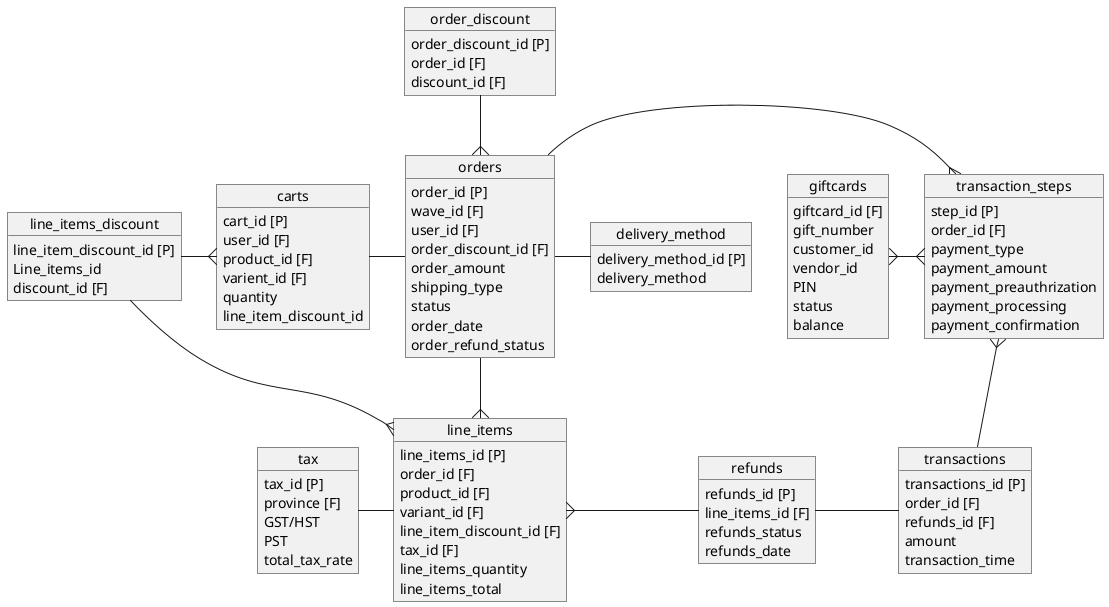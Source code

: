 @startuml
object orders {
    order_id [P]
    wave_id [F]
    user_id [F]
    order_discount_id [F]
    order_amount
    shipping_type 
    status 
    order_date
    order_refund_status
    }


object line_items{
    line_items_id [P]
    order_id [F]
    product_id [F]
    variant_id [F]
    line_item_discount_id [F]
    tax_id [F]
    line_items_quantity
    line_items_total
    }


object tax{
    tax_id [P]
    province [F]
    GST/HST
    PST
    total_tax_rate
    }


object refunds{
    refunds_id [P]
    line_items_id [F]
    refunds_status 
    refunds_date
    }


object transactions{
    transactions_id [P]
    order_id [F]
    refunds_id [F]
    amount
    transaction_time
    }


object carts{
    cart_id [P]
    user_id [F]
    product_id [F]
    varient_id [F]
    quantity
    line_item_discount_id 
    }


object delivery_method{
    delivery_method_id [P]
    delivery_method
    }

object line_items_discount{
    line_item_discount_id [P]
    Line_items_id
    discount_id [F]
    }

object order_discount{
    order_discount_id [P]
    order_id [F]
    discount_id [F]
    }

object giftcards{
    giftcard_id [F]
    gift_number
    customer_id
    vendor_id
    PIN
    status
    balance
    }
    
object transaction_steps{
    step_id [P]
    order_id [F]
    payment_type
    payment_amount
    payment_preauthrization
    payment_processing
    payment_confirmation
    }


order_discount --{ orders
carts - orders
orders --{ line_items
line_items }- refunds
orders -{ transaction_steps
transaction_steps }- transactions
giftcards }-{ transaction_steps
orders - delivery_method
refunds - transactions
tax - line_items
line_items_discount -{ line_items
line_items_discount -{ carts


@enduml
